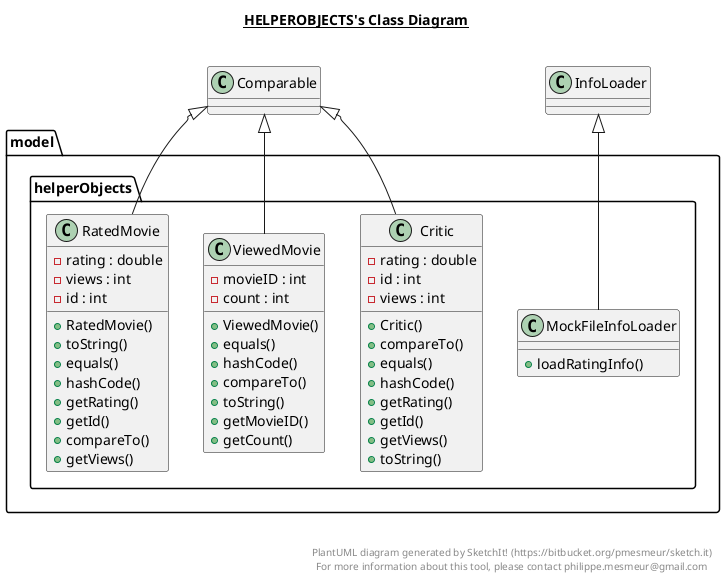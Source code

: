@startuml

title __HELPEROBJECTS's Class Diagram__\n

  package model {
    package model.helperObjects {
      class Critic {
          - rating : double
          - id : int
          - views : int
          + Critic()
          + compareTo()
          + equals()
          + hashCode()
          + getRating()
          + getId()
          + getViews()
          + toString()
      }
    }
  }
  

  package model {
    package model.helperObjects {
      class MockFileInfoLoader {
          + loadRatingInfo()
      }
    }
  }
  

  package model {
    package model.helperObjects {
      class RatedMovie {
          - rating : double
          - views : int
          - id : int
          + RatedMovie()
          + toString()
          + equals()
          + hashCode()
          + getRating()
          + getId()
          + compareTo()
          + getViews()
      }
    }
  }
  

  package model {
    package model.helperObjects {
      class ViewedMovie {
          - movieID : int
          - count : int
          + ViewedMovie()
          + equals()
          + hashCode()
          + compareTo()
          + toString()
          + getMovieID()
          + getCount()
      }
    }
  }
  

  Critic -up-|> Comparable
  MockFileInfoLoader -up-|> InfoLoader
  RatedMovie -up-|> Comparable
  ViewedMovie -up-|> Comparable


right footer


PlantUML diagram generated by SketchIt! (https://bitbucket.org/pmesmeur/sketch.it)
For more information about this tool, please contact philippe.mesmeur@gmail.com
endfooter

@enduml
